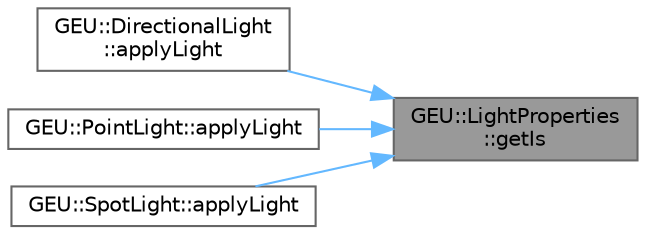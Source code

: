 digraph "GEU::LightProperties::getIs"
{
 // LATEX_PDF_SIZE
  bgcolor="transparent";
  edge [fontname=Helvetica,fontsize=10,labelfontname=Helvetica,labelfontsize=10];
  node [fontname=Helvetica,fontsize=10,shape=box,height=0.2,width=0.4];
  rankdir="RL";
  Node1 [id="Node000001",label="GEU::LightProperties\l::getIs",height=0.2,width=0.4,color="gray40", fillcolor="grey60", style="filled", fontcolor="black",tooltip=" "];
  Node1 -> Node2 [id="edge1_Node000001_Node000002",dir="back",color="steelblue1",style="solid",tooltip=" "];
  Node2 [id="Node000002",label="GEU::DirectionalLight\l::applyLight",height=0.2,width=0.4,color="grey40", fillcolor="white", style="filled",URL="$df/d03/class_g_e_u_1_1_directional_light.html#a19ab57328d0533a9f53c2fdc7bc5366d",tooltip=" "];
  Node1 -> Node3 [id="edge2_Node000001_Node000003",dir="back",color="steelblue1",style="solid",tooltip=" "];
  Node3 [id="Node000003",label="GEU::PointLight::applyLight",height=0.2,width=0.4,color="grey40", fillcolor="white", style="filled",URL="$d0/d02/class_g_e_u_1_1_point_light.html#a250e6144b8bf8a0df383732159c84661",tooltip=" "];
  Node1 -> Node4 [id="edge3_Node000001_Node000004",dir="back",color="steelblue1",style="solid",tooltip=" "];
  Node4 [id="Node000004",label="GEU::SpotLight::applyLight",height=0.2,width=0.4,color="grey40", fillcolor="white", style="filled",URL="$df/d07/class_g_e_u_1_1_spot_light.html#ab5c61d5a9e2787b0729427cad1c23750",tooltip=" "];
}
